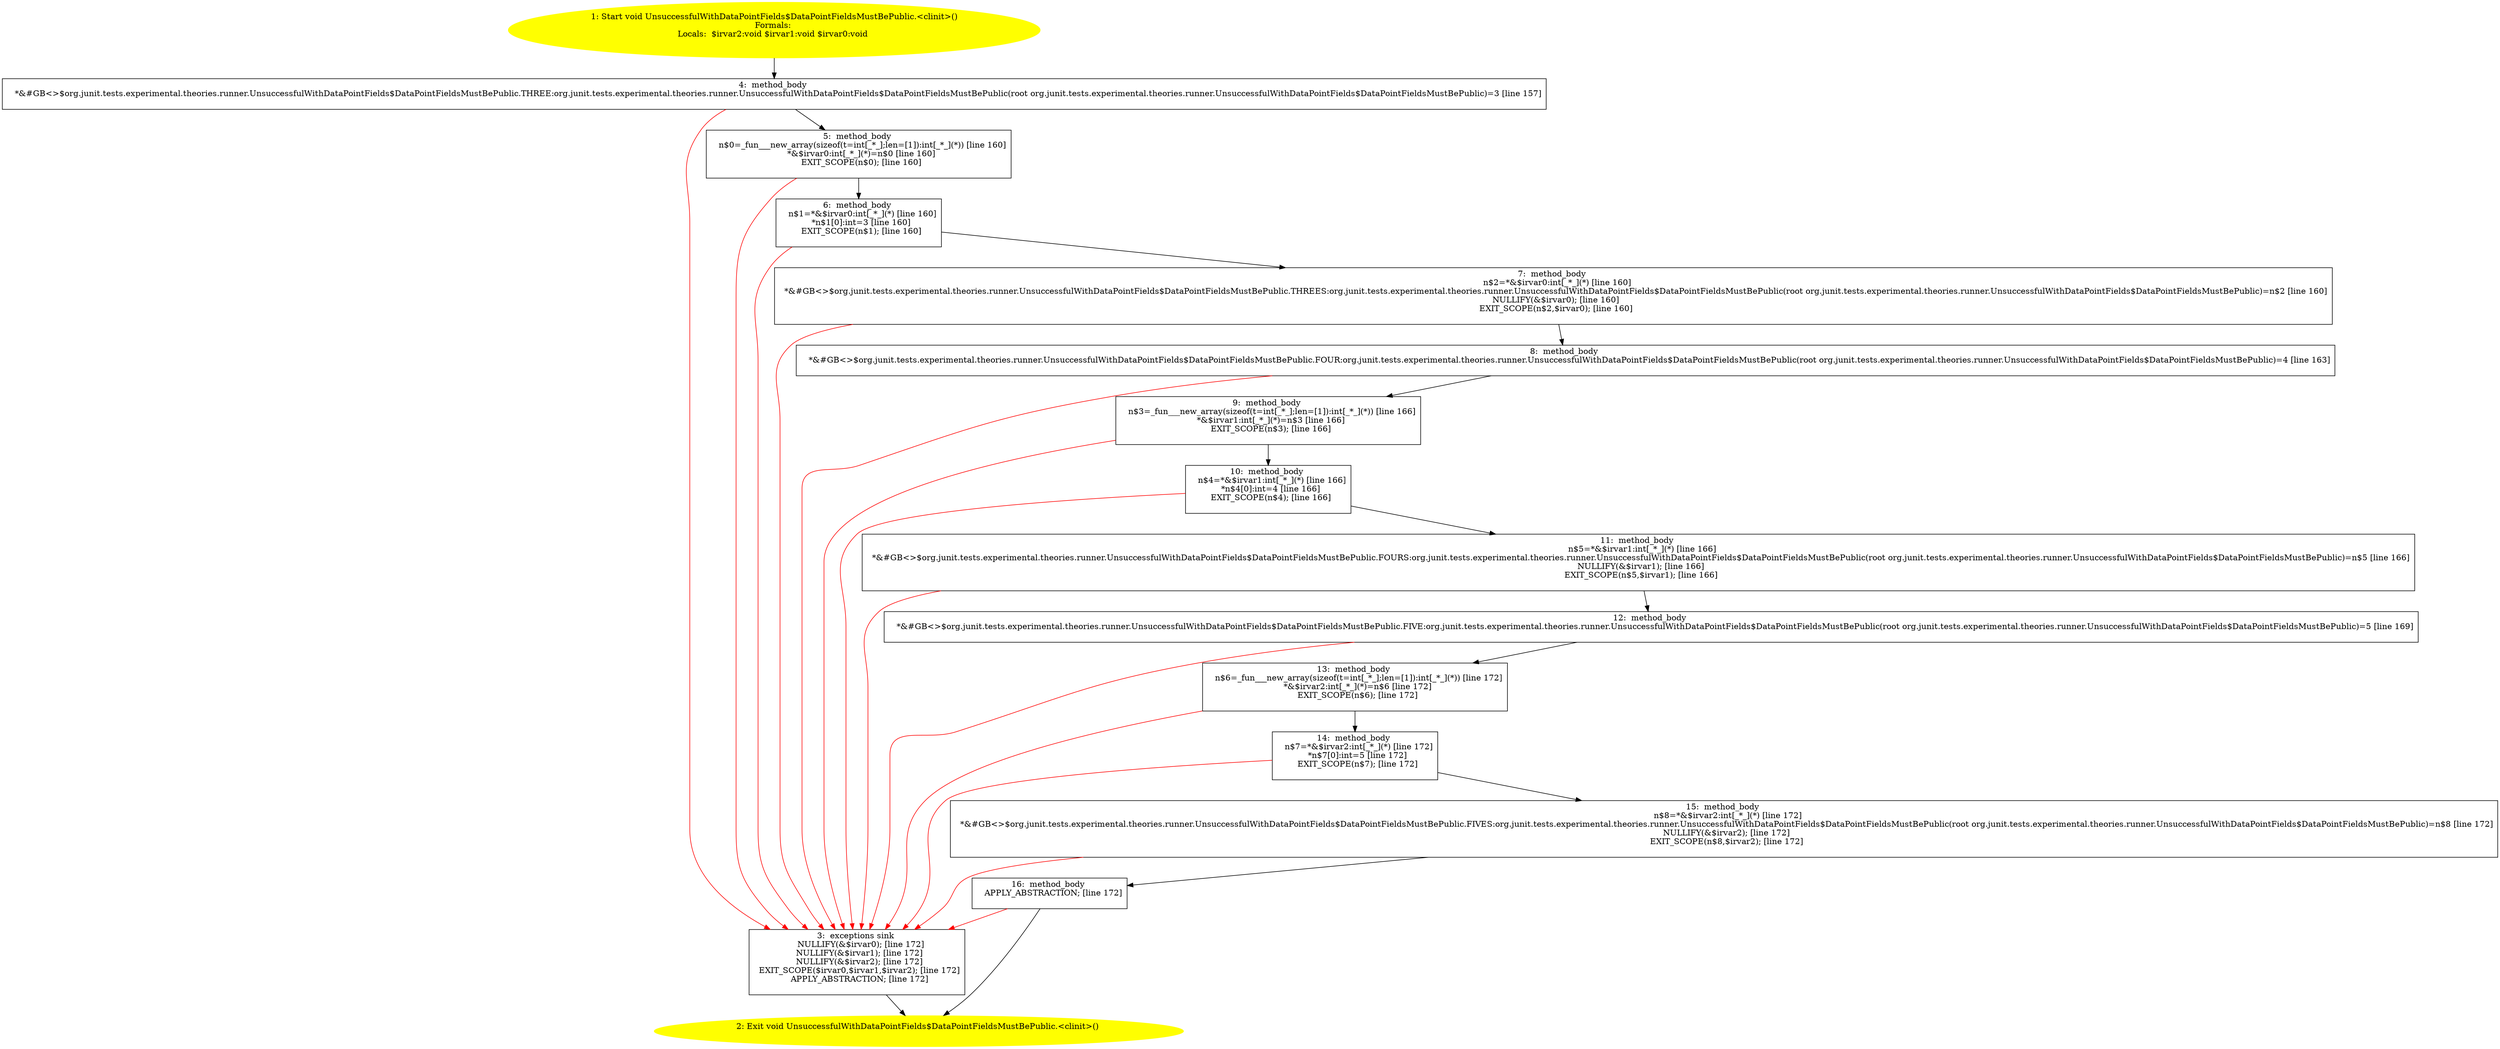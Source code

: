 /* @generated */
digraph cfg {
"org.junit.tests.experimental.theories.runner.UnsuccessfulWithDataPointFields$DataPointFieldsMustBePu.f174c5c26f01ddf0c441aba2da55ff0c_1" [label="1: Start void UnsuccessfulWithDataPointFields$DataPointFieldsMustBePublic.<clinit>()\nFormals: \nLocals:  $irvar2:void $irvar1:void $irvar0:void \n  " color=yellow style=filled]
	

	 "org.junit.tests.experimental.theories.runner.UnsuccessfulWithDataPointFields$DataPointFieldsMustBePu.f174c5c26f01ddf0c441aba2da55ff0c_1" -> "org.junit.tests.experimental.theories.runner.UnsuccessfulWithDataPointFields$DataPointFieldsMustBePu.f174c5c26f01ddf0c441aba2da55ff0c_4" ;
"org.junit.tests.experimental.theories.runner.UnsuccessfulWithDataPointFields$DataPointFieldsMustBePu.f174c5c26f01ddf0c441aba2da55ff0c_2" [label="2: Exit void UnsuccessfulWithDataPointFields$DataPointFieldsMustBePublic.<clinit>() \n  " color=yellow style=filled]
	

"org.junit.tests.experimental.theories.runner.UnsuccessfulWithDataPointFields$DataPointFieldsMustBePu.f174c5c26f01ddf0c441aba2da55ff0c_3" [label="3:  exceptions sink \n   NULLIFY(&$irvar0); [line 172]\n  NULLIFY(&$irvar1); [line 172]\n  NULLIFY(&$irvar2); [line 172]\n  EXIT_SCOPE($irvar0,$irvar1,$irvar2); [line 172]\n  APPLY_ABSTRACTION; [line 172]\n " shape="box"]
	

	 "org.junit.tests.experimental.theories.runner.UnsuccessfulWithDataPointFields$DataPointFieldsMustBePu.f174c5c26f01ddf0c441aba2da55ff0c_3" -> "org.junit.tests.experimental.theories.runner.UnsuccessfulWithDataPointFields$DataPointFieldsMustBePu.f174c5c26f01ddf0c441aba2da55ff0c_2" ;
"org.junit.tests.experimental.theories.runner.UnsuccessfulWithDataPointFields$DataPointFieldsMustBePu.f174c5c26f01ddf0c441aba2da55ff0c_4" [label="4:  method_body \n   *&#GB<>$org.junit.tests.experimental.theories.runner.UnsuccessfulWithDataPointFields$DataPointFieldsMustBePublic.THREE:org.junit.tests.experimental.theories.runner.UnsuccessfulWithDataPointFields$DataPointFieldsMustBePublic(root org.junit.tests.experimental.theories.runner.UnsuccessfulWithDataPointFields$DataPointFieldsMustBePublic)=3 [line 157]\n " shape="box"]
	

	 "org.junit.tests.experimental.theories.runner.UnsuccessfulWithDataPointFields$DataPointFieldsMustBePu.f174c5c26f01ddf0c441aba2da55ff0c_4" -> "org.junit.tests.experimental.theories.runner.UnsuccessfulWithDataPointFields$DataPointFieldsMustBePu.f174c5c26f01ddf0c441aba2da55ff0c_5" ;
	 "org.junit.tests.experimental.theories.runner.UnsuccessfulWithDataPointFields$DataPointFieldsMustBePu.f174c5c26f01ddf0c441aba2da55ff0c_4" -> "org.junit.tests.experimental.theories.runner.UnsuccessfulWithDataPointFields$DataPointFieldsMustBePu.f174c5c26f01ddf0c441aba2da55ff0c_3" [color="red" ];
"org.junit.tests.experimental.theories.runner.UnsuccessfulWithDataPointFields$DataPointFieldsMustBePu.f174c5c26f01ddf0c441aba2da55ff0c_5" [label="5:  method_body \n   n$0=_fun___new_array(sizeof(t=int[_*_];len=[1]):int[_*_](*)) [line 160]\n  *&$irvar0:int[_*_](*)=n$0 [line 160]\n  EXIT_SCOPE(n$0); [line 160]\n " shape="box"]
	

	 "org.junit.tests.experimental.theories.runner.UnsuccessfulWithDataPointFields$DataPointFieldsMustBePu.f174c5c26f01ddf0c441aba2da55ff0c_5" -> "org.junit.tests.experimental.theories.runner.UnsuccessfulWithDataPointFields$DataPointFieldsMustBePu.f174c5c26f01ddf0c441aba2da55ff0c_6" ;
	 "org.junit.tests.experimental.theories.runner.UnsuccessfulWithDataPointFields$DataPointFieldsMustBePu.f174c5c26f01ddf0c441aba2da55ff0c_5" -> "org.junit.tests.experimental.theories.runner.UnsuccessfulWithDataPointFields$DataPointFieldsMustBePu.f174c5c26f01ddf0c441aba2da55ff0c_3" [color="red" ];
"org.junit.tests.experimental.theories.runner.UnsuccessfulWithDataPointFields$DataPointFieldsMustBePu.f174c5c26f01ddf0c441aba2da55ff0c_6" [label="6:  method_body \n   n$1=*&$irvar0:int[_*_](*) [line 160]\n  *n$1[0]:int=3 [line 160]\n  EXIT_SCOPE(n$1); [line 160]\n " shape="box"]
	

	 "org.junit.tests.experimental.theories.runner.UnsuccessfulWithDataPointFields$DataPointFieldsMustBePu.f174c5c26f01ddf0c441aba2da55ff0c_6" -> "org.junit.tests.experimental.theories.runner.UnsuccessfulWithDataPointFields$DataPointFieldsMustBePu.f174c5c26f01ddf0c441aba2da55ff0c_7" ;
	 "org.junit.tests.experimental.theories.runner.UnsuccessfulWithDataPointFields$DataPointFieldsMustBePu.f174c5c26f01ddf0c441aba2da55ff0c_6" -> "org.junit.tests.experimental.theories.runner.UnsuccessfulWithDataPointFields$DataPointFieldsMustBePu.f174c5c26f01ddf0c441aba2da55ff0c_3" [color="red" ];
"org.junit.tests.experimental.theories.runner.UnsuccessfulWithDataPointFields$DataPointFieldsMustBePu.f174c5c26f01ddf0c441aba2da55ff0c_7" [label="7:  method_body \n   n$2=*&$irvar0:int[_*_](*) [line 160]\n  *&#GB<>$org.junit.tests.experimental.theories.runner.UnsuccessfulWithDataPointFields$DataPointFieldsMustBePublic.THREES:org.junit.tests.experimental.theories.runner.UnsuccessfulWithDataPointFields$DataPointFieldsMustBePublic(root org.junit.tests.experimental.theories.runner.UnsuccessfulWithDataPointFields$DataPointFieldsMustBePublic)=n$2 [line 160]\n  NULLIFY(&$irvar0); [line 160]\n  EXIT_SCOPE(n$2,$irvar0); [line 160]\n " shape="box"]
	

	 "org.junit.tests.experimental.theories.runner.UnsuccessfulWithDataPointFields$DataPointFieldsMustBePu.f174c5c26f01ddf0c441aba2da55ff0c_7" -> "org.junit.tests.experimental.theories.runner.UnsuccessfulWithDataPointFields$DataPointFieldsMustBePu.f174c5c26f01ddf0c441aba2da55ff0c_8" ;
	 "org.junit.tests.experimental.theories.runner.UnsuccessfulWithDataPointFields$DataPointFieldsMustBePu.f174c5c26f01ddf0c441aba2da55ff0c_7" -> "org.junit.tests.experimental.theories.runner.UnsuccessfulWithDataPointFields$DataPointFieldsMustBePu.f174c5c26f01ddf0c441aba2da55ff0c_3" [color="red" ];
"org.junit.tests.experimental.theories.runner.UnsuccessfulWithDataPointFields$DataPointFieldsMustBePu.f174c5c26f01ddf0c441aba2da55ff0c_8" [label="8:  method_body \n   *&#GB<>$org.junit.tests.experimental.theories.runner.UnsuccessfulWithDataPointFields$DataPointFieldsMustBePublic.FOUR:org.junit.tests.experimental.theories.runner.UnsuccessfulWithDataPointFields$DataPointFieldsMustBePublic(root org.junit.tests.experimental.theories.runner.UnsuccessfulWithDataPointFields$DataPointFieldsMustBePublic)=4 [line 163]\n " shape="box"]
	

	 "org.junit.tests.experimental.theories.runner.UnsuccessfulWithDataPointFields$DataPointFieldsMustBePu.f174c5c26f01ddf0c441aba2da55ff0c_8" -> "org.junit.tests.experimental.theories.runner.UnsuccessfulWithDataPointFields$DataPointFieldsMustBePu.f174c5c26f01ddf0c441aba2da55ff0c_9" ;
	 "org.junit.tests.experimental.theories.runner.UnsuccessfulWithDataPointFields$DataPointFieldsMustBePu.f174c5c26f01ddf0c441aba2da55ff0c_8" -> "org.junit.tests.experimental.theories.runner.UnsuccessfulWithDataPointFields$DataPointFieldsMustBePu.f174c5c26f01ddf0c441aba2da55ff0c_3" [color="red" ];
"org.junit.tests.experimental.theories.runner.UnsuccessfulWithDataPointFields$DataPointFieldsMustBePu.f174c5c26f01ddf0c441aba2da55ff0c_9" [label="9:  method_body \n   n$3=_fun___new_array(sizeof(t=int[_*_];len=[1]):int[_*_](*)) [line 166]\n  *&$irvar1:int[_*_](*)=n$3 [line 166]\n  EXIT_SCOPE(n$3); [line 166]\n " shape="box"]
	

	 "org.junit.tests.experimental.theories.runner.UnsuccessfulWithDataPointFields$DataPointFieldsMustBePu.f174c5c26f01ddf0c441aba2da55ff0c_9" -> "org.junit.tests.experimental.theories.runner.UnsuccessfulWithDataPointFields$DataPointFieldsMustBePu.f174c5c26f01ddf0c441aba2da55ff0c_10" ;
	 "org.junit.tests.experimental.theories.runner.UnsuccessfulWithDataPointFields$DataPointFieldsMustBePu.f174c5c26f01ddf0c441aba2da55ff0c_9" -> "org.junit.tests.experimental.theories.runner.UnsuccessfulWithDataPointFields$DataPointFieldsMustBePu.f174c5c26f01ddf0c441aba2da55ff0c_3" [color="red" ];
"org.junit.tests.experimental.theories.runner.UnsuccessfulWithDataPointFields$DataPointFieldsMustBePu.f174c5c26f01ddf0c441aba2da55ff0c_10" [label="10:  method_body \n   n$4=*&$irvar1:int[_*_](*) [line 166]\n  *n$4[0]:int=4 [line 166]\n  EXIT_SCOPE(n$4); [line 166]\n " shape="box"]
	

	 "org.junit.tests.experimental.theories.runner.UnsuccessfulWithDataPointFields$DataPointFieldsMustBePu.f174c5c26f01ddf0c441aba2da55ff0c_10" -> "org.junit.tests.experimental.theories.runner.UnsuccessfulWithDataPointFields$DataPointFieldsMustBePu.f174c5c26f01ddf0c441aba2da55ff0c_11" ;
	 "org.junit.tests.experimental.theories.runner.UnsuccessfulWithDataPointFields$DataPointFieldsMustBePu.f174c5c26f01ddf0c441aba2da55ff0c_10" -> "org.junit.tests.experimental.theories.runner.UnsuccessfulWithDataPointFields$DataPointFieldsMustBePu.f174c5c26f01ddf0c441aba2da55ff0c_3" [color="red" ];
"org.junit.tests.experimental.theories.runner.UnsuccessfulWithDataPointFields$DataPointFieldsMustBePu.f174c5c26f01ddf0c441aba2da55ff0c_11" [label="11:  method_body \n   n$5=*&$irvar1:int[_*_](*) [line 166]\n  *&#GB<>$org.junit.tests.experimental.theories.runner.UnsuccessfulWithDataPointFields$DataPointFieldsMustBePublic.FOURS:org.junit.tests.experimental.theories.runner.UnsuccessfulWithDataPointFields$DataPointFieldsMustBePublic(root org.junit.tests.experimental.theories.runner.UnsuccessfulWithDataPointFields$DataPointFieldsMustBePublic)=n$5 [line 166]\n  NULLIFY(&$irvar1); [line 166]\n  EXIT_SCOPE(n$5,$irvar1); [line 166]\n " shape="box"]
	

	 "org.junit.tests.experimental.theories.runner.UnsuccessfulWithDataPointFields$DataPointFieldsMustBePu.f174c5c26f01ddf0c441aba2da55ff0c_11" -> "org.junit.tests.experimental.theories.runner.UnsuccessfulWithDataPointFields$DataPointFieldsMustBePu.f174c5c26f01ddf0c441aba2da55ff0c_12" ;
	 "org.junit.tests.experimental.theories.runner.UnsuccessfulWithDataPointFields$DataPointFieldsMustBePu.f174c5c26f01ddf0c441aba2da55ff0c_11" -> "org.junit.tests.experimental.theories.runner.UnsuccessfulWithDataPointFields$DataPointFieldsMustBePu.f174c5c26f01ddf0c441aba2da55ff0c_3" [color="red" ];
"org.junit.tests.experimental.theories.runner.UnsuccessfulWithDataPointFields$DataPointFieldsMustBePu.f174c5c26f01ddf0c441aba2da55ff0c_12" [label="12:  method_body \n   *&#GB<>$org.junit.tests.experimental.theories.runner.UnsuccessfulWithDataPointFields$DataPointFieldsMustBePublic.FIVE:org.junit.tests.experimental.theories.runner.UnsuccessfulWithDataPointFields$DataPointFieldsMustBePublic(root org.junit.tests.experimental.theories.runner.UnsuccessfulWithDataPointFields$DataPointFieldsMustBePublic)=5 [line 169]\n " shape="box"]
	

	 "org.junit.tests.experimental.theories.runner.UnsuccessfulWithDataPointFields$DataPointFieldsMustBePu.f174c5c26f01ddf0c441aba2da55ff0c_12" -> "org.junit.tests.experimental.theories.runner.UnsuccessfulWithDataPointFields$DataPointFieldsMustBePu.f174c5c26f01ddf0c441aba2da55ff0c_13" ;
	 "org.junit.tests.experimental.theories.runner.UnsuccessfulWithDataPointFields$DataPointFieldsMustBePu.f174c5c26f01ddf0c441aba2da55ff0c_12" -> "org.junit.tests.experimental.theories.runner.UnsuccessfulWithDataPointFields$DataPointFieldsMustBePu.f174c5c26f01ddf0c441aba2da55ff0c_3" [color="red" ];
"org.junit.tests.experimental.theories.runner.UnsuccessfulWithDataPointFields$DataPointFieldsMustBePu.f174c5c26f01ddf0c441aba2da55ff0c_13" [label="13:  method_body \n   n$6=_fun___new_array(sizeof(t=int[_*_];len=[1]):int[_*_](*)) [line 172]\n  *&$irvar2:int[_*_](*)=n$6 [line 172]\n  EXIT_SCOPE(n$6); [line 172]\n " shape="box"]
	

	 "org.junit.tests.experimental.theories.runner.UnsuccessfulWithDataPointFields$DataPointFieldsMustBePu.f174c5c26f01ddf0c441aba2da55ff0c_13" -> "org.junit.tests.experimental.theories.runner.UnsuccessfulWithDataPointFields$DataPointFieldsMustBePu.f174c5c26f01ddf0c441aba2da55ff0c_14" ;
	 "org.junit.tests.experimental.theories.runner.UnsuccessfulWithDataPointFields$DataPointFieldsMustBePu.f174c5c26f01ddf0c441aba2da55ff0c_13" -> "org.junit.tests.experimental.theories.runner.UnsuccessfulWithDataPointFields$DataPointFieldsMustBePu.f174c5c26f01ddf0c441aba2da55ff0c_3" [color="red" ];
"org.junit.tests.experimental.theories.runner.UnsuccessfulWithDataPointFields$DataPointFieldsMustBePu.f174c5c26f01ddf0c441aba2da55ff0c_14" [label="14:  method_body \n   n$7=*&$irvar2:int[_*_](*) [line 172]\n  *n$7[0]:int=5 [line 172]\n  EXIT_SCOPE(n$7); [line 172]\n " shape="box"]
	

	 "org.junit.tests.experimental.theories.runner.UnsuccessfulWithDataPointFields$DataPointFieldsMustBePu.f174c5c26f01ddf0c441aba2da55ff0c_14" -> "org.junit.tests.experimental.theories.runner.UnsuccessfulWithDataPointFields$DataPointFieldsMustBePu.f174c5c26f01ddf0c441aba2da55ff0c_15" ;
	 "org.junit.tests.experimental.theories.runner.UnsuccessfulWithDataPointFields$DataPointFieldsMustBePu.f174c5c26f01ddf0c441aba2da55ff0c_14" -> "org.junit.tests.experimental.theories.runner.UnsuccessfulWithDataPointFields$DataPointFieldsMustBePu.f174c5c26f01ddf0c441aba2da55ff0c_3" [color="red" ];
"org.junit.tests.experimental.theories.runner.UnsuccessfulWithDataPointFields$DataPointFieldsMustBePu.f174c5c26f01ddf0c441aba2da55ff0c_15" [label="15:  method_body \n   n$8=*&$irvar2:int[_*_](*) [line 172]\n  *&#GB<>$org.junit.tests.experimental.theories.runner.UnsuccessfulWithDataPointFields$DataPointFieldsMustBePublic.FIVES:org.junit.tests.experimental.theories.runner.UnsuccessfulWithDataPointFields$DataPointFieldsMustBePublic(root org.junit.tests.experimental.theories.runner.UnsuccessfulWithDataPointFields$DataPointFieldsMustBePublic)=n$8 [line 172]\n  NULLIFY(&$irvar2); [line 172]\n  EXIT_SCOPE(n$8,$irvar2); [line 172]\n " shape="box"]
	

	 "org.junit.tests.experimental.theories.runner.UnsuccessfulWithDataPointFields$DataPointFieldsMustBePu.f174c5c26f01ddf0c441aba2da55ff0c_15" -> "org.junit.tests.experimental.theories.runner.UnsuccessfulWithDataPointFields$DataPointFieldsMustBePu.f174c5c26f01ddf0c441aba2da55ff0c_16" ;
	 "org.junit.tests.experimental.theories.runner.UnsuccessfulWithDataPointFields$DataPointFieldsMustBePu.f174c5c26f01ddf0c441aba2da55ff0c_15" -> "org.junit.tests.experimental.theories.runner.UnsuccessfulWithDataPointFields$DataPointFieldsMustBePu.f174c5c26f01ddf0c441aba2da55ff0c_3" [color="red" ];
"org.junit.tests.experimental.theories.runner.UnsuccessfulWithDataPointFields$DataPointFieldsMustBePu.f174c5c26f01ddf0c441aba2da55ff0c_16" [label="16:  method_body \n   APPLY_ABSTRACTION; [line 172]\n " shape="box"]
	

	 "org.junit.tests.experimental.theories.runner.UnsuccessfulWithDataPointFields$DataPointFieldsMustBePu.f174c5c26f01ddf0c441aba2da55ff0c_16" -> "org.junit.tests.experimental.theories.runner.UnsuccessfulWithDataPointFields$DataPointFieldsMustBePu.f174c5c26f01ddf0c441aba2da55ff0c_2" ;
	 "org.junit.tests.experimental.theories.runner.UnsuccessfulWithDataPointFields$DataPointFieldsMustBePu.f174c5c26f01ddf0c441aba2da55ff0c_16" -> "org.junit.tests.experimental.theories.runner.UnsuccessfulWithDataPointFields$DataPointFieldsMustBePu.f174c5c26f01ddf0c441aba2da55ff0c_3" [color="red" ];
}
